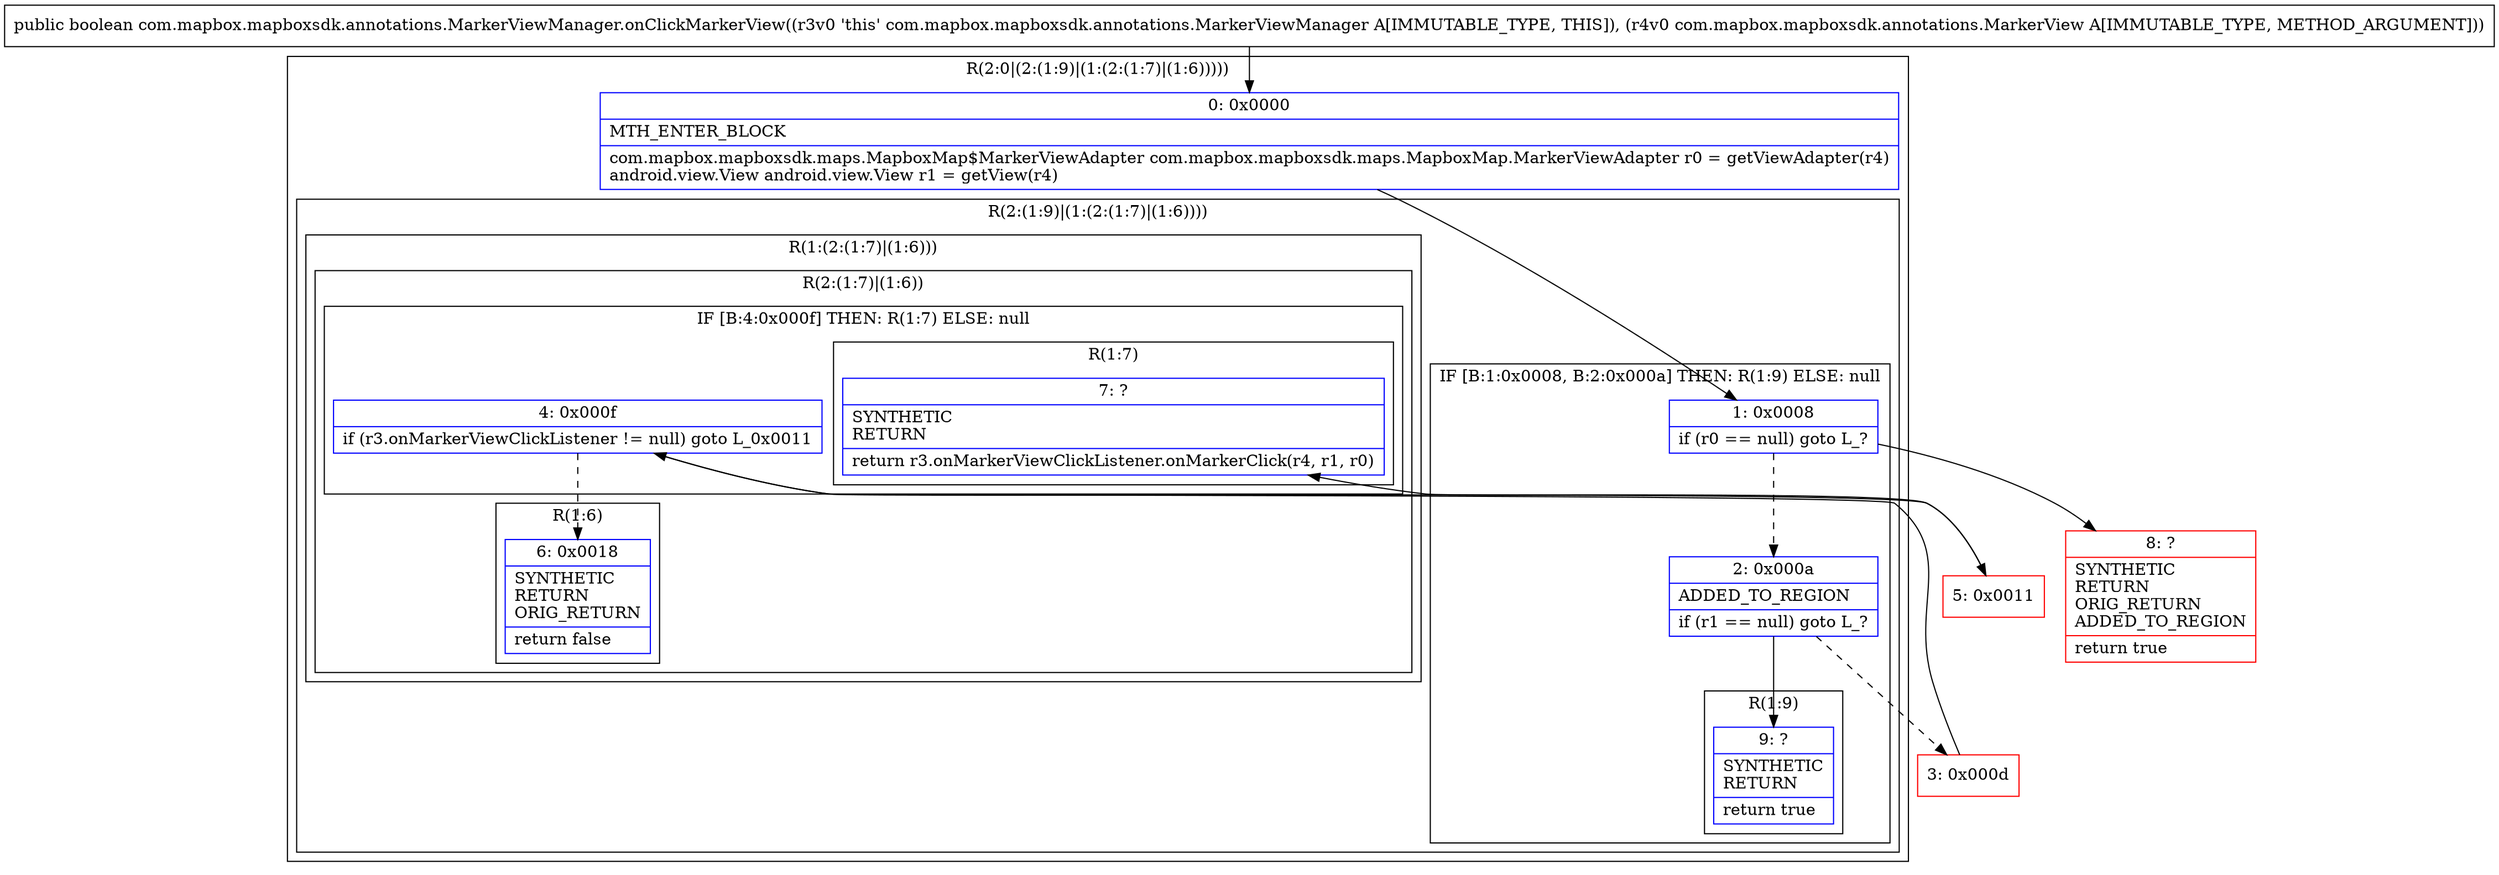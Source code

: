 digraph "CFG forcom.mapbox.mapboxsdk.annotations.MarkerViewManager.onClickMarkerView(Lcom\/mapbox\/mapboxsdk\/annotations\/MarkerView;)Z" {
subgraph cluster_Region_1729899809 {
label = "R(2:0|(2:(1:9)|(1:(2:(1:7)|(1:6)))))";
node [shape=record,color=blue];
Node_0 [shape=record,label="{0\:\ 0x0000|MTH_ENTER_BLOCK\l|com.mapbox.mapboxsdk.maps.MapboxMap$MarkerViewAdapter com.mapbox.mapboxsdk.maps.MapboxMap.MarkerViewAdapter r0 = getViewAdapter(r4)\landroid.view.View android.view.View r1 = getView(r4)\l}"];
subgraph cluster_Region_669838784 {
label = "R(2:(1:9)|(1:(2:(1:7)|(1:6))))";
node [shape=record,color=blue];
subgraph cluster_IfRegion_2097385124 {
label = "IF [B:1:0x0008, B:2:0x000a] THEN: R(1:9) ELSE: null";
node [shape=record,color=blue];
Node_1 [shape=record,label="{1\:\ 0x0008|if (r0 == null) goto L_?\l}"];
Node_2 [shape=record,label="{2\:\ 0x000a|ADDED_TO_REGION\l|if (r1 == null) goto L_?\l}"];
subgraph cluster_Region_1615270437 {
label = "R(1:9)";
node [shape=record,color=blue];
Node_9 [shape=record,label="{9\:\ ?|SYNTHETIC\lRETURN\l|return true\l}"];
}
}
subgraph cluster_Region_1208067277 {
label = "R(1:(2:(1:7)|(1:6)))";
node [shape=record,color=blue];
subgraph cluster_Region_699599410 {
label = "R(2:(1:7)|(1:6))";
node [shape=record,color=blue];
subgraph cluster_IfRegion_1777426473 {
label = "IF [B:4:0x000f] THEN: R(1:7) ELSE: null";
node [shape=record,color=blue];
Node_4 [shape=record,label="{4\:\ 0x000f|if (r3.onMarkerViewClickListener != null) goto L_0x0011\l}"];
subgraph cluster_Region_84801729 {
label = "R(1:7)";
node [shape=record,color=blue];
Node_7 [shape=record,label="{7\:\ ?|SYNTHETIC\lRETURN\l|return r3.onMarkerViewClickListener.onMarkerClick(r4, r1, r0)\l}"];
}
}
subgraph cluster_Region_838832392 {
label = "R(1:6)";
node [shape=record,color=blue];
Node_6 [shape=record,label="{6\:\ 0x0018|SYNTHETIC\lRETURN\lORIG_RETURN\l|return false\l}"];
}
}
}
}
}
Node_3 [shape=record,color=red,label="{3\:\ 0x000d}"];
Node_5 [shape=record,color=red,label="{5\:\ 0x0011}"];
Node_8 [shape=record,color=red,label="{8\:\ ?|SYNTHETIC\lRETURN\lORIG_RETURN\lADDED_TO_REGION\l|return true\l}"];
MethodNode[shape=record,label="{public boolean com.mapbox.mapboxsdk.annotations.MarkerViewManager.onClickMarkerView((r3v0 'this' com.mapbox.mapboxsdk.annotations.MarkerViewManager A[IMMUTABLE_TYPE, THIS]), (r4v0 com.mapbox.mapboxsdk.annotations.MarkerView A[IMMUTABLE_TYPE, METHOD_ARGUMENT])) }"];
MethodNode -> Node_0;
Node_0 -> Node_1;
Node_1 -> Node_2[style=dashed];
Node_1 -> Node_8;
Node_2 -> Node_3[style=dashed];
Node_2 -> Node_9;
Node_4 -> Node_5;
Node_4 -> Node_6[style=dashed];
Node_3 -> Node_4;
Node_5 -> Node_7;
}

